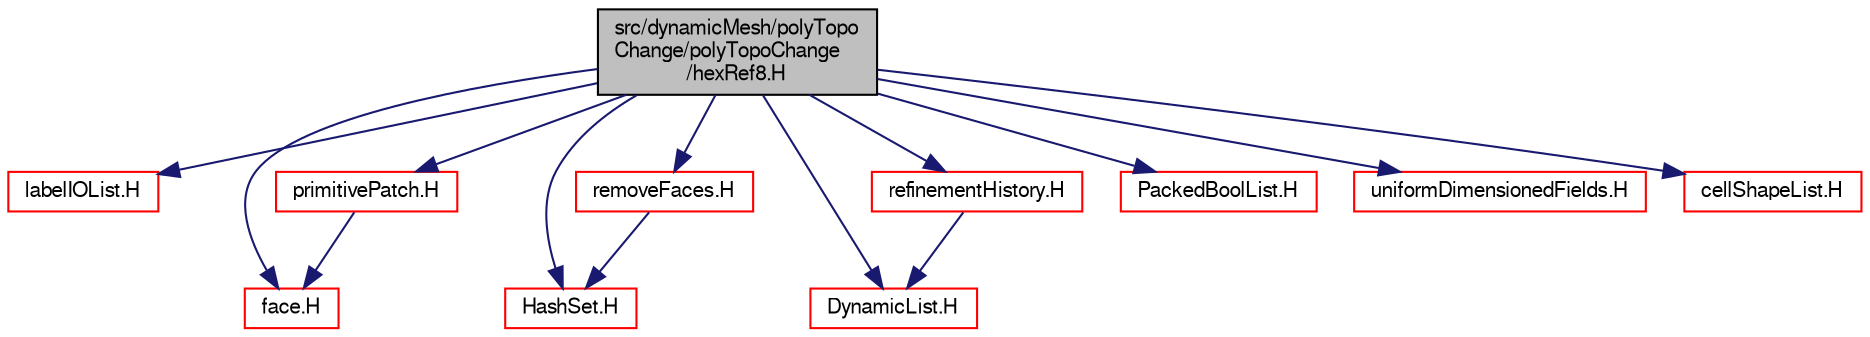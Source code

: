 digraph "src/dynamicMesh/polyTopoChange/polyTopoChange/hexRef8.H"
{
  bgcolor="transparent";
  edge [fontname="FreeSans",fontsize="10",labelfontname="FreeSans",labelfontsize="10"];
  node [fontname="FreeSans",fontsize="10",shape=record];
  Node0 [label="src/dynamicMesh/polyTopo\lChange/polyTopoChange\l/hexRef8.H",height=0.2,width=0.4,color="black", fillcolor="grey75", style="filled", fontcolor="black"];
  Node0 -> Node1 [color="midnightblue",fontsize="10",style="solid",fontname="FreeSans"];
  Node1 [label="labelIOList.H",height=0.2,width=0.4,color="red",URL="$a12377.html"];
  Node0 -> Node70 [color="midnightblue",fontsize="10",style="solid",fontname="FreeSans"];
  Node70 [label="face.H",height=0.2,width=0.4,color="red",URL="$a11321.html"];
  Node0 -> Node155 [color="midnightblue",fontsize="10",style="solid",fontname="FreeSans"];
  Node155 [label="HashSet.H",height=0.2,width=0.4,color="red",URL="$a08471.html"];
  Node0 -> Node92 [color="midnightblue",fontsize="10",style="solid",fontname="FreeSans"];
  Node92 [label="DynamicList.H",height=0.2,width=0.4,color="red",URL="$a08633.html"];
  Node0 -> Node157 [color="midnightblue",fontsize="10",style="solid",fontname="FreeSans"];
  Node157 [label="primitivePatch.H",height=0.2,width=0.4,color="red",URL="$a11999.html"];
  Node157 -> Node70 [color="midnightblue",fontsize="10",style="solid",fontname="FreeSans"];
  Node0 -> Node161 [color="midnightblue",fontsize="10",style="solid",fontname="FreeSans"];
  Node161 [label="removeFaces.H",height=0.2,width=0.4,color="red",URL="$a00797.html"];
  Node161 -> Node155 [color="midnightblue",fontsize="10",style="solid",fontname="FreeSans"];
  Node0 -> Node169 [color="midnightblue",fontsize="10",style="solid",fontname="FreeSans"];
  Node169 [label="refinementHistory.H",height=0.2,width=0.4,color="red",URL="$a00785.html"];
  Node169 -> Node92 [color="midnightblue",fontsize="10",style="solid",fontname="FreeSans"];
  Node0 -> Node170 [color="midnightblue",fontsize="10",style="solid",fontname="FreeSans"];
  Node170 [label="PackedBoolList.H",height=0.2,width=0.4,color="red",URL="$a08696.html"];
  Node0 -> Node174 [color="midnightblue",fontsize="10",style="solid",fontname="FreeSans"];
  Node174 [label="uniformDimensionedFields.H",height=0.2,width=0.4,color="red",URL="$a10187.html"];
  Node0 -> Node192 [color="midnightblue",fontsize="10",style="solid",fontname="FreeSans"];
  Node192 [label="cellShapeList.H",height=0.2,width=0.4,color="red",URL="$a11294.html"];
}

